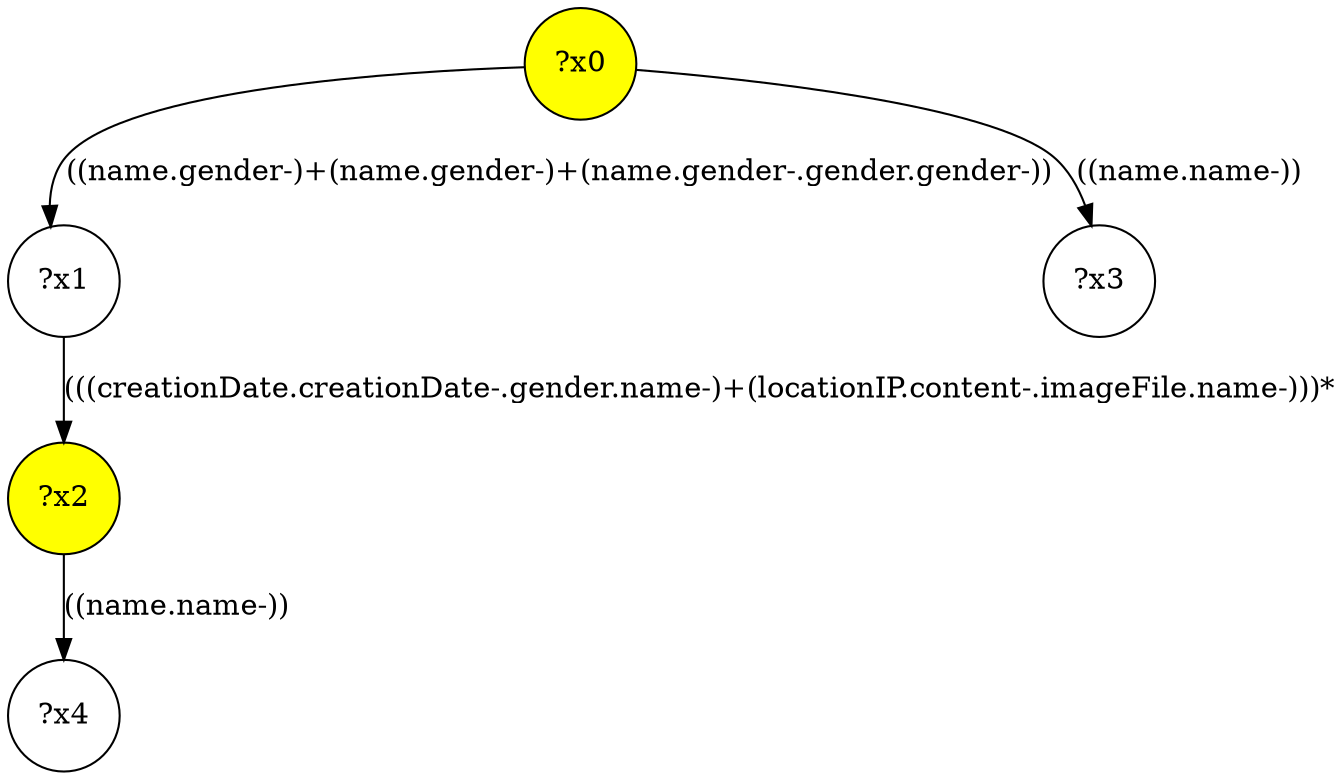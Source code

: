 digraph g {
	x0 [fillcolor="yellow", style="filled," shape=circle, label="?x0"];
	x2 [fillcolor="yellow", style="filled," shape=circle, label="?x2"];
	x1 [shape=circle, label="?x1"];
	x0 -> x1 [label="((name.gender-)+(name.gender-)+(name.gender-.gender.gender-))"];
	x1 -> x2 [label="(((creationDate.creationDate-.gender.name-)+(locationIP.content-.imageFile.name-)))*"];
	x3 [shape=circle, label="?x3"];
	x0 -> x3 [label="((name.name-))"];
	x4 [shape=circle, label="?x4"];
	x2 -> x4 [label="((name.name-))"];
}
